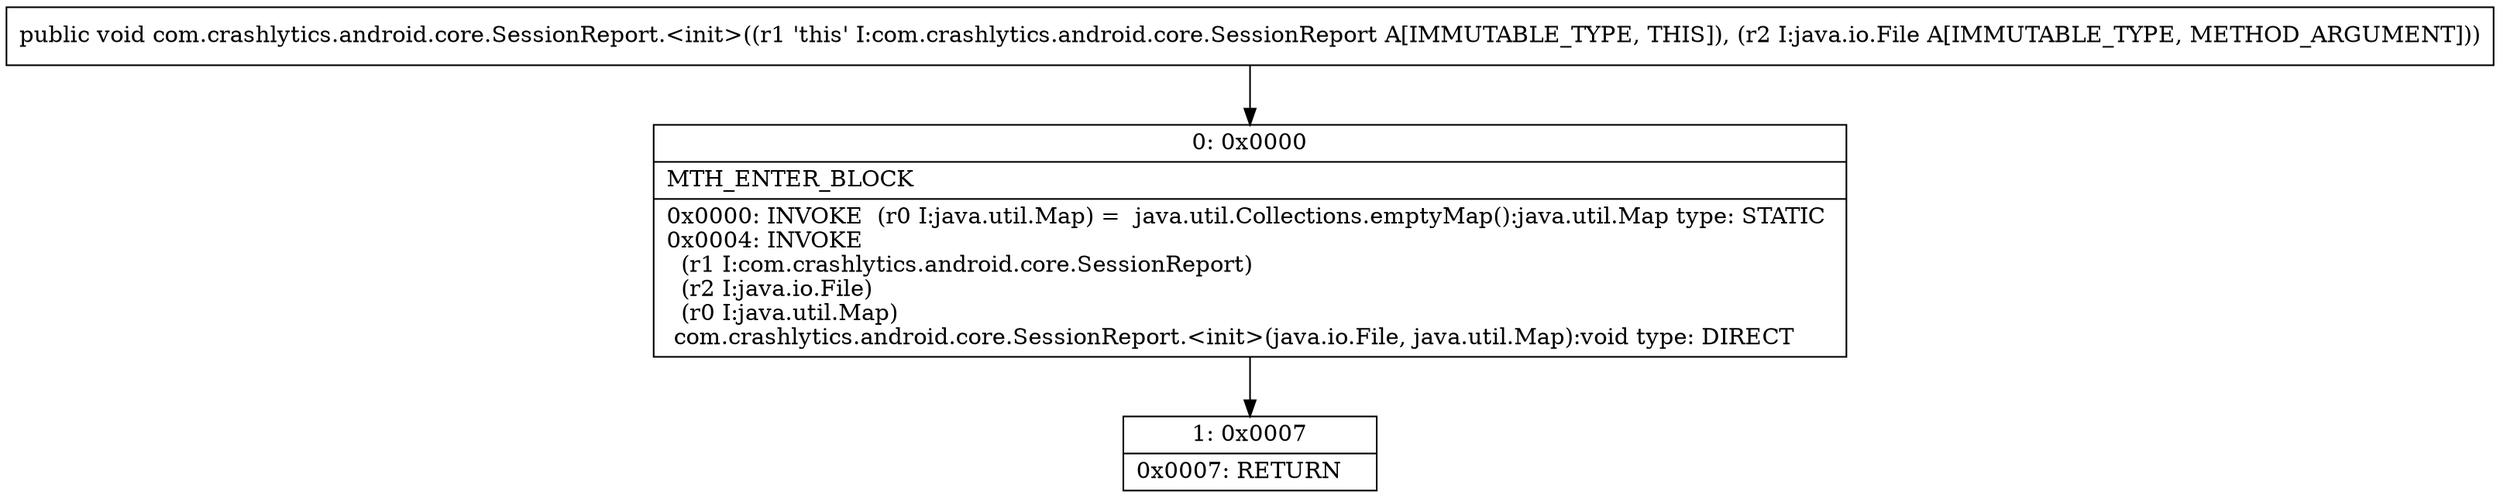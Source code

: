 digraph "CFG forcom.crashlytics.android.core.SessionReport.\<init\>(Ljava\/io\/File;)V" {
Node_0 [shape=record,label="{0\:\ 0x0000|MTH_ENTER_BLOCK\l|0x0000: INVOKE  (r0 I:java.util.Map) =  java.util.Collections.emptyMap():java.util.Map type: STATIC \l0x0004: INVOKE  \l  (r1 I:com.crashlytics.android.core.SessionReport)\l  (r2 I:java.io.File)\l  (r0 I:java.util.Map)\l com.crashlytics.android.core.SessionReport.\<init\>(java.io.File, java.util.Map):void type: DIRECT \l}"];
Node_1 [shape=record,label="{1\:\ 0x0007|0x0007: RETURN   \l}"];
MethodNode[shape=record,label="{public void com.crashlytics.android.core.SessionReport.\<init\>((r1 'this' I:com.crashlytics.android.core.SessionReport A[IMMUTABLE_TYPE, THIS]), (r2 I:java.io.File A[IMMUTABLE_TYPE, METHOD_ARGUMENT])) }"];
MethodNode -> Node_0;
Node_0 -> Node_1;
}

